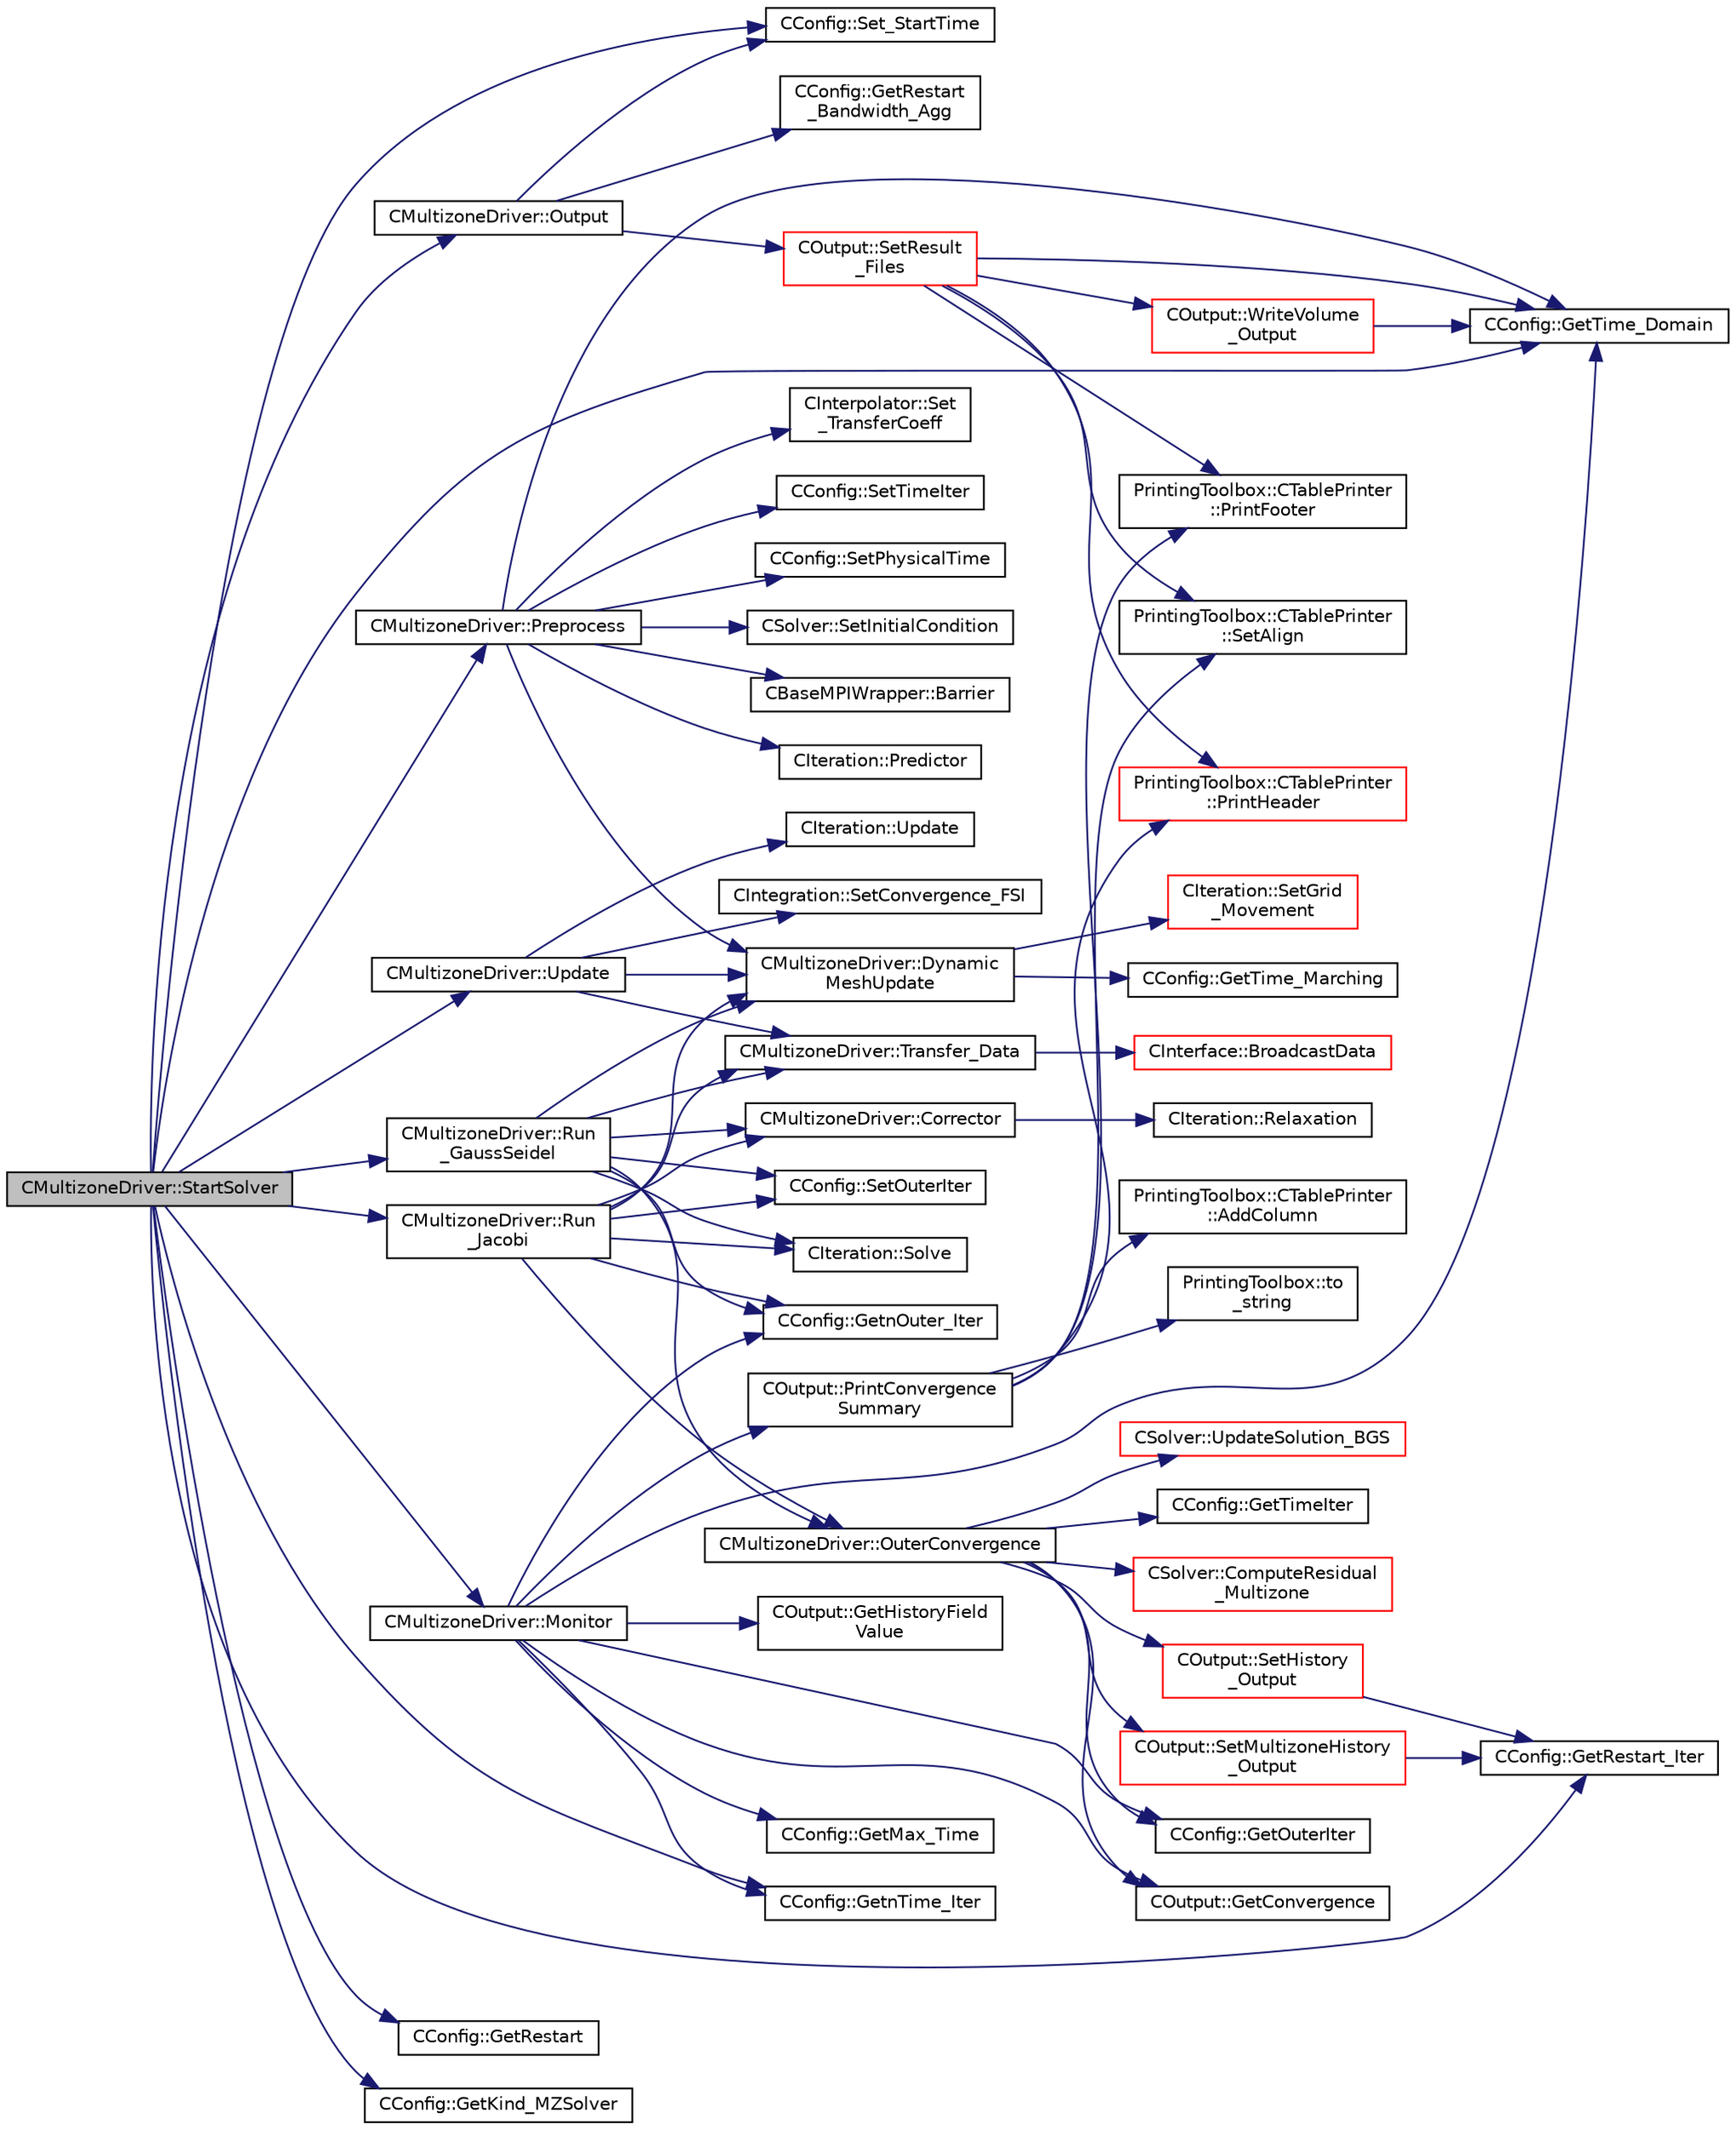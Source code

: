 digraph "CMultizoneDriver::StartSolver"
{
  edge [fontname="Helvetica",fontsize="10",labelfontname="Helvetica",labelfontsize="10"];
  node [fontname="Helvetica",fontsize="10",shape=record];
  rankdir="LR";
  Node1315 [label="CMultizoneDriver::StartSolver",height=0.2,width=0.4,color="black", fillcolor="grey75", style="filled", fontcolor="black"];
  Node1315 -> Node1316 [color="midnightblue",fontsize="10",style="solid",fontname="Helvetica"];
  Node1316 [label="CConfig::Set_StartTime",height=0.2,width=0.4,color="black", fillcolor="white", style="filled",URL="$class_c_config.html#aedf3896a475f7729d217dfe27f6da3e8",tooltip="Set the start time to track a phase of the code (preprocessing, compute, output). ..."];
  Node1315 -> Node1317 [color="midnightblue",fontsize="10",style="solid",fontname="Helvetica"];
  Node1317 [label="CConfig::GetTime_Domain",height=0.2,width=0.4,color="black", fillcolor="white", style="filled",URL="$class_c_config.html#a6a11350b3c8d7577318be43cda6f7292",tooltip="Check if the multizone problem is solved for time domain. "];
  Node1315 -> Node1318 [color="midnightblue",fontsize="10",style="solid",fontname="Helvetica"];
  Node1318 [label="CConfig::GetnTime_Iter",height=0.2,width=0.4,color="black", fillcolor="white", style="filled",URL="$class_c_config.html#ace224394bbd9137de2367a6bd1cc9dcd",tooltip="Get the number of time iterations. "];
  Node1315 -> Node1319 [color="midnightblue",fontsize="10",style="solid",fontname="Helvetica"];
  Node1319 [label="CConfig::GetRestart",height=0.2,width=0.4,color="black", fillcolor="white", style="filled",URL="$class_c_config.html#ae2c8a1c09ca98735256b4ed53642ada5",tooltip="Provides the restart information. "];
  Node1315 -> Node1320 [color="midnightblue",fontsize="10",style="solid",fontname="Helvetica"];
  Node1320 [label="CConfig::GetRestart_Iter",height=0.2,width=0.4,color="black", fillcolor="white", style="filled",URL="$class_c_config.html#adc13797fe94c17845a382dc34f706cfb",tooltip="Get the restart iteration. "];
  Node1315 -> Node1321 [color="midnightblue",fontsize="10",style="solid",fontname="Helvetica"];
  Node1321 [label="CMultizoneDriver::Preprocess",height=0.2,width=0.4,color="black", fillcolor="white", style="filled",URL="$class_c_multizone_driver.html#a29c97f0dff69501feb7d5f8fe2670088",tooltip="Preprocess the multizone iteration. "];
  Node1321 -> Node1317 [color="midnightblue",fontsize="10",style="solid",fontname="Helvetica"];
  Node1321 -> Node1322 [color="midnightblue",fontsize="10",style="solid",fontname="Helvetica"];
  Node1322 [label="CConfig::SetTimeIter",height=0.2,width=0.4,color="black", fillcolor="white", style="filled",URL="$class_c_config.html#adacd509eaa7fb19fd3d89a9c6a51222e",tooltip="Set the current time iteration number. "];
  Node1321 -> Node1323 [color="midnightblue",fontsize="10",style="solid",fontname="Helvetica"];
  Node1323 [label="CConfig::SetPhysicalTime",height=0.2,width=0.4,color="black", fillcolor="white", style="filled",URL="$class_c_config.html#a40da15666c94c59c6dff1ecda6f388fd",tooltip="Set the current physical time. "];
  Node1321 -> Node1324 [color="midnightblue",fontsize="10",style="solid",fontname="Helvetica"];
  Node1324 [label="CSolver::SetInitialCondition",height=0.2,width=0.4,color="black", fillcolor="white", style="filled",URL="$class_c_solver.html#aa201cf141d64d08db13eb6a75beb78b5",tooltip="A virtual member. "];
  Node1321 -> Node1325 [color="midnightblue",fontsize="10",style="solid",fontname="Helvetica"];
  Node1325 [label="CBaseMPIWrapper::Barrier",height=0.2,width=0.4,color="black", fillcolor="white", style="filled",URL="$class_c_base_m_p_i_wrapper.html#a07f24df31c87ac960540ce8ac2b407d2"];
  Node1321 -> Node1326 [color="midnightblue",fontsize="10",style="solid",fontname="Helvetica"];
  Node1326 [label="CIteration::Predictor",height=0.2,width=0.4,color="black", fillcolor="white", style="filled",URL="$class_c_iteration.html#ad1aa22da1fdeb6c6ca15bcd9aea5a158",tooltip="A virtual member. "];
  Node1321 -> Node1327 [color="midnightblue",fontsize="10",style="solid",fontname="Helvetica"];
  Node1327 [label="CMultizoneDriver::Dynamic\lMeshUpdate",height=0.2,width=0.4,color="black", fillcolor="white", style="filled",URL="$class_c_multizone_driver.html#ad28a95a48e9750237a5e2b1bf2c4aac9",tooltip="Perform a dynamic mesh deformation, included grid velocity computation and the update of the multigri..."];
  Node1327 -> Node1328 [color="midnightblue",fontsize="10",style="solid",fontname="Helvetica"];
  Node1328 [label="CConfig::GetTime_Marching",height=0.2,width=0.4,color="black", fillcolor="white", style="filled",URL="$class_c_config.html#a864d499ce740184803607801c47abda7",tooltip="Provides information about the time integration, and change the write in the output files information..."];
  Node1327 -> Node1329 [color="midnightblue",fontsize="10",style="solid",fontname="Helvetica"];
  Node1329 [label="CIteration::SetGrid\l_Movement",height=0.2,width=0.4,color="red", fillcolor="white", style="filled",URL="$class_c_iteration.html#a7b36785762f6b0c214569b185b858b6c",tooltip="Updates the positions and grid velocities for dynamic meshes between physical time steps..."];
  Node1321 -> Node1520 [color="midnightblue",fontsize="10",style="solid",fontname="Helvetica"];
  Node1520 [label="CInterpolator::Set\l_TransferCoeff",height=0.2,width=0.4,color="black", fillcolor="white", style="filled",URL="$class_c_interpolator.html#a24c74041029438a793c29ea941af5586",tooltip="Set up transfer matrix defining relation between two meshes. "];
  Node1315 -> Node1521 [color="midnightblue",fontsize="10",style="solid",fontname="Helvetica"];
  Node1521 [label="CConfig::GetKind_MZSolver",height=0.2,width=0.4,color="black", fillcolor="white", style="filled",URL="$class_c_config.html#a4b5f944b63c4a9e662d0dc3fdf438bec",tooltip="Kind of Multizone Solver. "];
  Node1315 -> Node1522 [color="midnightblue",fontsize="10",style="solid",fontname="Helvetica"];
  Node1522 [label="CMultizoneDriver::Run\l_GaussSeidel",height=0.2,width=0.4,color="black", fillcolor="white", style="filled",URL="$class_c_multizone_driver.html#a8036223cdbe0c0d4552f17f6bad9189b",tooltip="Run a Block Gauss-Seidel iteration in all physical zones. "];
  Node1522 -> Node1523 [color="midnightblue",fontsize="10",style="solid",fontname="Helvetica"];
  Node1523 [label="CConfig::GetnOuter_Iter",height=0.2,width=0.4,color="black", fillcolor="white", style="filled",URL="$class_c_config.html#ac064f9d284f2fd5d74beaf2f046f82fd",tooltip="Get the number of outer iterations. "];
  Node1522 -> Node1524 [color="midnightblue",fontsize="10",style="solid",fontname="Helvetica"];
  Node1524 [label="CConfig::SetOuterIter",height=0.2,width=0.4,color="black", fillcolor="white", style="filled",URL="$class_c_config.html#a83b944512ee75c2997399e9ab39bd2db",tooltip="Set the current FSI iteration number. "];
  Node1522 -> Node1525 [color="midnightblue",fontsize="10",style="solid",fontname="Helvetica"];
  Node1525 [label="CMultizoneDriver::Transfer_Data",height=0.2,width=0.4,color="black", fillcolor="white", style="filled",URL="$class_c_multizone_driver.html#aa4bdb7a03c7138edb5e7cf17551b9d03",tooltip="Routine to provide all the desired physical transfers between the different zones during one iteratio..."];
  Node1525 -> Node1526 [color="midnightblue",fontsize="10",style="solid",fontname="Helvetica"];
  Node1526 [label="CInterface::BroadcastData",height=0.2,width=0.4,color="red", fillcolor="white", style="filled",URL="$class_c_interface.html#a2e2f60d93a4041c60235926b55d0ba5c",tooltip="Interpolate data and broadcast it into all processors, for nonmatching meshes. "];
  Node1522 -> Node1327 [color="midnightblue",fontsize="10",style="solid",fontname="Helvetica"];
  Node1522 -> Node1538 [color="midnightblue",fontsize="10",style="solid",fontname="Helvetica"];
  Node1538 [label="CIteration::Solve",height=0.2,width=0.4,color="black", fillcolor="white", style="filled",URL="$class_c_iteration.html#a345e42026f8724cc6dd4fc862c014a44",tooltip="A virtual member. "];
  Node1522 -> Node1539 [color="midnightblue",fontsize="10",style="solid",fontname="Helvetica"];
  Node1539 [label="CMultizoneDriver::Corrector",height=0.2,width=0.4,color="black", fillcolor="white", style="filled",URL="$class_c_multizone_driver.html#a3641918e7a3a4bd46f079a02ab37c3ca",tooltip="Use a corrector step to prevent convergence issues. "];
  Node1539 -> Node1540 [color="midnightblue",fontsize="10",style="solid",fontname="Helvetica"];
  Node1540 [label="CIteration::Relaxation",height=0.2,width=0.4,color="black", fillcolor="white", style="filled",URL="$class_c_iteration.html#aca3e98407b1ff31a566f053d79aac85c",tooltip="A virtual member. "];
  Node1522 -> Node1541 [color="midnightblue",fontsize="10",style="solid",fontname="Helvetica"];
  Node1541 [label="CMultizoneDriver::OuterConvergence",height=0.2,width=0.4,color="black", fillcolor="white", style="filled",URL="$class_c_multizone_driver.html#ae72bb40195e4066bc4be4adfb0df29e9",tooltip="Check the convergence at the outer level. "];
  Node1541 -> Node1542 [color="midnightblue",fontsize="10",style="solid",fontname="Helvetica"];
  Node1542 [label="CSolver::ComputeResidual\l_Multizone",height=0.2,width=0.4,color="red", fillcolor="white", style="filled",URL="$class_c_solver.html#afd38147efa0d4b98523b480945a0df7c",tooltip="Set the value of the max residual and RMS residual. "];
  Node1541 -> Node1556 [color="midnightblue",fontsize="10",style="solid",fontname="Helvetica"];
  Node1556 [label="COutput::SetHistory\l_Output",height=0.2,width=0.4,color="red", fillcolor="white", style="filled",URL="$class_c_output.html#acf84143df1a158647605c980ecae2d7c",tooltip="Collects history data from the solvers, monitors the convergence and writes to screen and history fil..."];
  Node1556 -> Node1320 [color="midnightblue",fontsize="10",style="solid",fontname="Helvetica"];
  Node1541 -> Node1588 [color="midnightblue",fontsize="10",style="solid",fontname="Helvetica"];
  Node1588 [label="CSolver::UpdateSolution_BGS",height=0.2,width=0.4,color="red", fillcolor="white", style="filled",URL="$class_c_solver.html#a6dc11e7b4be632b260dd373c14e1005f",tooltip="Store the BGS solution in the previous subiteration in the corresponding vector. "];
  Node1541 -> Node1590 [color="midnightblue",fontsize="10",style="solid",fontname="Helvetica"];
  Node1590 [label="COutput::SetMultizoneHistory\l_Output",height=0.2,width=0.4,color="red", fillcolor="white", style="filled",URL="$class_c_output.html#a15b0776bd2ed68b43e3c0bd3b9b56490"];
  Node1590 -> Node1320 [color="midnightblue",fontsize="10",style="solid",fontname="Helvetica"];
  Node1541 -> Node1592 [color="midnightblue",fontsize="10",style="solid",fontname="Helvetica"];
  Node1592 [label="CConfig::GetTimeIter",height=0.2,width=0.4,color="black", fillcolor="white", style="filled",URL="$class_c_config.html#aa659f28a1d71b0924944a9fb248e3d6e",tooltip="Get the current time iteration number. "];
  Node1541 -> Node1593 [color="midnightblue",fontsize="10",style="solid",fontname="Helvetica"];
  Node1593 [label="CConfig::GetOuterIter",height=0.2,width=0.4,color="black", fillcolor="white", style="filled",URL="$class_c_config.html#a6e3d471764f8d56e1662bc3f14f70a70",tooltip="Get the current FSI iteration number. "];
  Node1541 -> Node1594 [color="midnightblue",fontsize="10",style="solid",fontname="Helvetica"];
  Node1594 [label="COutput::GetConvergence",height=0.2,width=0.4,color="black", fillcolor="white", style="filled",URL="$class_c_output.html#a64ad9a7510dd45325d694f184ec5f6db",tooltip="Get convergence of the problem. "];
  Node1315 -> Node1595 [color="midnightblue",fontsize="10",style="solid",fontname="Helvetica"];
  Node1595 [label="CMultizoneDriver::Run\l_Jacobi",height=0.2,width=0.4,color="black", fillcolor="white", style="filled",URL="$class_c_multizone_driver.html#a1bf2824daac5a10e8fb7387676eee338",tooltip="Run a Block-Jacobi iteration in all physical zones. "];
  Node1595 -> Node1523 [color="midnightblue",fontsize="10",style="solid",fontname="Helvetica"];
  Node1595 -> Node1524 [color="midnightblue",fontsize="10",style="solid",fontname="Helvetica"];
  Node1595 -> Node1525 [color="midnightblue",fontsize="10",style="solid",fontname="Helvetica"];
  Node1595 -> Node1327 [color="midnightblue",fontsize="10",style="solid",fontname="Helvetica"];
  Node1595 -> Node1538 [color="midnightblue",fontsize="10",style="solid",fontname="Helvetica"];
  Node1595 -> Node1539 [color="midnightblue",fontsize="10",style="solid",fontname="Helvetica"];
  Node1595 -> Node1541 [color="midnightblue",fontsize="10",style="solid",fontname="Helvetica"];
  Node1315 -> Node1596 [color="midnightblue",fontsize="10",style="solid",fontname="Helvetica"];
  Node1596 [label="CMultizoneDriver::Update",height=0.2,width=0.4,color="black", fillcolor="white", style="filled",URL="$class_c_multizone_driver.html#ac5d960382730c14b035965906cf02cb6",tooltip="Update the dual-time solution within multiple zones. "];
  Node1596 -> Node1525 [color="midnightblue",fontsize="10",style="solid",fontname="Helvetica"];
  Node1596 -> Node1327 [color="midnightblue",fontsize="10",style="solid",fontname="Helvetica"];
  Node1596 -> Node1597 [color="midnightblue",fontsize="10",style="solid",fontname="Helvetica"];
  Node1597 [label="CIteration::Update",height=0.2,width=0.4,color="black", fillcolor="white", style="filled",URL="$class_c_iteration.html#aa0cc352a495c6a12740a941eeb63f2e8",tooltip="A virtual member. "];
  Node1596 -> Node1598 [color="midnightblue",fontsize="10",style="solid",fontname="Helvetica"];
  Node1598 [label="CIntegration::SetConvergence_FSI",height=0.2,width=0.4,color="black", fillcolor="white", style="filled",URL="$class_c_integration.html#af2a6b493441388fd5485367732f1fed7",tooltip="Set the indicator of the convergence for FSI. "];
  Node1315 -> Node1599 [color="midnightblue",fontsize="10",style="solid",fontname="Helvetica"];
  Node1599 [label="CMultizoneDriver::Monitor",height=0.2,width=0.4,color="black", fillcolor="white", style="filled",URL="$class_c_multizone_driver.html#ace62679bd3b78d8b785817ac3d4908e0",tooltip="Monitor the computation. "];
  Node1599 -> Node1593 [color="midnightblue",fontsize="10",style="solid",fontname="Helvetica"];
  Node1599 -> Node1523 [color="midnightblue",fontsize="10",style="solid",fontname="Helvetica"];
  Node1599 -> Node1318 [color="midnightblue",fontsize="10",style="solid",fontname="Helvetica"];
  Node1599 -> Node1600 [color="midnightblue",fontsize="10",style="solid",fontname="Helvetica"];
  Node1600 [label="CConfig::GetMax_Time",height=0.2,width=0.4,color="black", fillcolor="white", style="filled",URL="$class_c_config.html#a8996e18a7d732a2594660586f983cb6a",tooltip="Get the maximum simulation time for time-domain problems. "];
  Node1599 -> Node1559 [color="midnightblue",fontsize="10",style="solid",fontname="Helvetica"];
  Node1559 [label="COutput::GetHistoryField\lValue",height=0.2,width=0.4,color="black", fillcolor="white", style="filled",URL="$class_c_output.html#aee0f98850225dbdba4f30b0d4fc63e77",tooltip="Get the value of particular history output field. "];
  Node1599 -> Node1317 [color="midnightblue",fontsize="10",style="solid",fontname="Helvetica"];
  Node1599 -> Node1594 [color="midnightblue",fontsize="10",style="solid",fontname="Helvetica"];
  Node1599 -> Node1601 [color="midnightblue",fontsize="10",style="solid",fontname="Helvetica"];
  Node1601 [label="COutput::PrintConvergence\lSummary",height=0.2,width=0.4,color="black", fillcolor="white", style="filled",URL="$class_c_output.html#a383bf46bc29c7719974a59b3213b2ad3",tooltip="Print a summary of the convergence to screen. "];
  Node1601 -> Node1602 [color="midnightblue",fontsize="10",style="solid",fontname="Helvetica"];
  Node1602 [label="PrintingToolbox::CTablePrinter\l::AddColumn",height=0.2,width=0.4,color="black", fillcolor="white", style="filled",URL="$class_printing_toolbox_1_1_c_table_printer.html#af3ddbf0da1a37cc37be7caac031dd4c4",tooltip="Add a column to the table by specifiying the header name and the width. "];
  Node1601 -> Node1603 [color="midnightblue",fontsize="10",style="solid",fontname="Helvetica"];
  Node1603 [label="PrintingToolbox::CTablePrinter\l::SetAlign",height=0.2,width=0.4,color="black", fillcolor="white", style="filled",URL="$class_printing_toolbox_1_1_c_table_printer.html#ad3691499a7bfa024bf97a7fc00ef33c7",tooltip="Set the alignment of the table entries (CENTER only works for the header at the moment). "];
  Node1601 -> Node1580 [color="midnightblue",fontsize="10",style="solid",fontname="Helvetica"];
  Node1580 [label="PrintingToolbox::CTablePrinter\l::PrintHeader",height=0.2,width=0.4,color="red", fillcolor="white", style="filled",URL="$class_printing_toolbox_1_1_c_table_printer.html#a475fafce69bdc78e973a2546e6e6be76",tooltip="Print the header. "];
  Node1601 -> Node1604 [color="midnightblue",fontsize="10",style="solid",fontname="Helvetica"];
  Node1604 [label="PrintingToolbox::to\l_string",height=0.2,width=0.4,color="black", fillcolor="white", style="filled",URL="$namespace_printing_toolbox.html#a382f3911ccba468c241c530ae0c78b63"];
  Node1601 -> Node1605 [color="midnightblue",fontsize="10",style="solid",fontname="Helvetica"];
  Node1605 [label="PrintingToolbox::CTablePrinter\l::PrintFooter",height=0.2,width=0.4,color="black", fillcolor="white", style="filled",URL="$class_printing_toolbox_1_1_c_table_printer.html#ac1bc6229daf9b3181de565905281ee2a",tooltip="Print the footer. "];
  Node1315 -> Node1606 [color="midnightblue",fontsize="10",style="solid",fontname="Helvetica"];
  Node1606 [label="CMultizoneDriver::Output",height=0.2,width=0.4,color="black", fillcolor="white", style="filled",URL="$class_c_multizone_driver.html#a994366ecc93e27a86948b93cd3c722e7",tooltip="Output the solution in solution file. "];
  Node1606 -> Node1607 [color="midnightblue",fontsize="10",style="solid",fontname="Helvetica"];
  Node1607 [label="COutput::SetResult\l_Files",height=0.2,width=0.4,color="red", fillcolor="white", style="filled",URL="$class_c_output.html#a8cae0e94e8769f55d5865df600acbc2f",tooltip="Loop through all requested output files and write the volume output data. "];
  Node1607 -> Node1608 [color="midnightblue",fontsize="10",style="solid",fontname="Helvetica"];
  Node1608 [label="COutput::WriteVolume\l_Output",height=0.2,width=0.4,color="red", fillcolor="white", style="filled",URL="$class_c_output.html#a6bb81c295bd6c8f355af10e70ef722cf",tooltip="Determines if the the volume output should be written. "];
  Node1608 -> Node1317 [color="midnightblue",fontsize="10",style="solid",fontname="Helvetica"];
  Node1607 -> Node1317 [color="midnightblue",fontsize="10",style="solid",fontname="Helvetica"];
  Node1607 -> Node1603 [color="midnightblue",fontsize="10",style="solid",fontname="Helvetica"];
  Node1607 -> Node1580 [color="midnightblue",fontsize="10",style="solid",fontname="Helvetica"];
  Node1607 -> Node1605 [color="midnightblue",fontsize="10",style="solid",fontname="Helvetica"];
  Node1606 -> Node1632 [color="midnightblue",fontsize="10",style="solid",fontname="Helvetica"];
  Node1632 [label="CConfig::GetRestart\l_Bandwidth_Agg",height=0.2,width=0.4,color="black", fillcolor="white", style="filled",URL="$class_c_config.html#ae7a529cf315ec4396ab0d7ac1d1ba643",tooltip="Set the sum of the bandwidth for writing binary restarts (to be averaged later). "];
  Node1606 -> Node1316 [color="midnightblue",fontsize="10",style="solid",fontname="Helvetica"];
}

